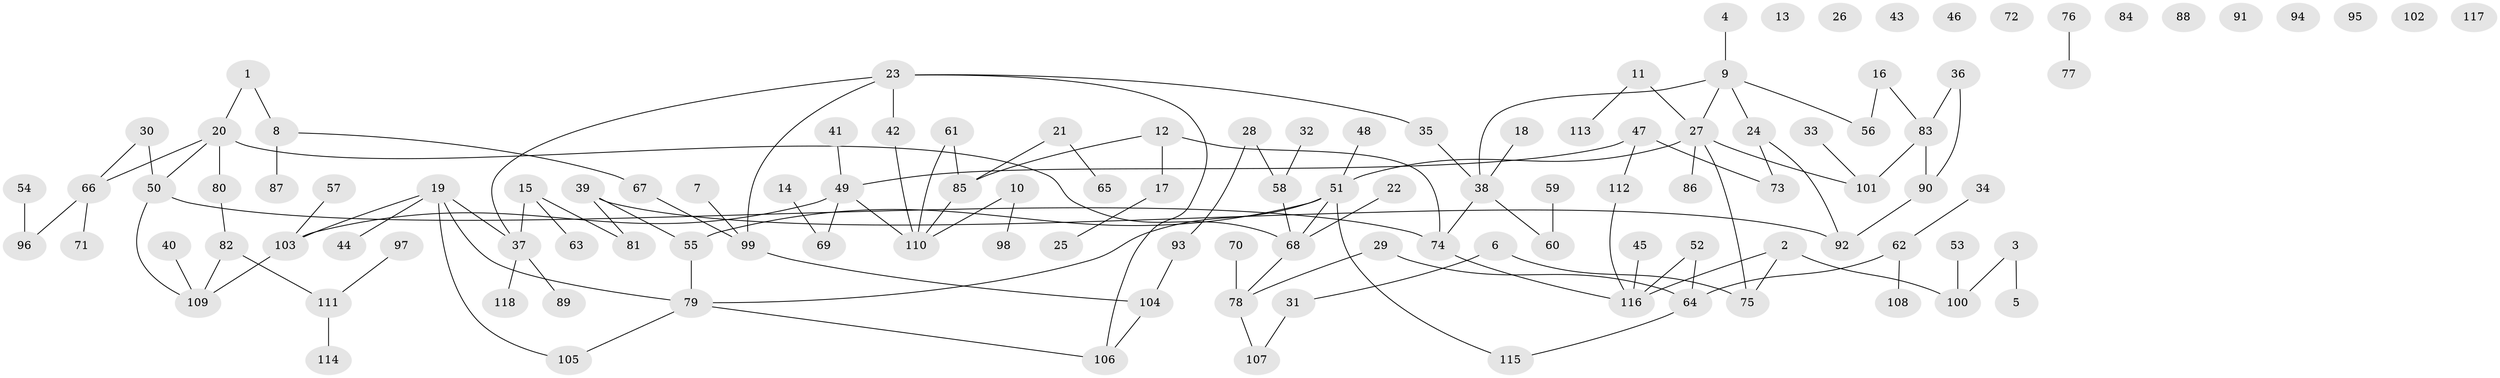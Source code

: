 // coarse degree distribution, {2: 0.2413793103448276, 3: 0.27586206896551724, 6: 0.034482758620689655, 5: 0.08620689655172414, 1: 0.22413793103448276, 4: 0.13793103448275862}
// Generated by graph-tools (version 1.1) at 2025/48/03/04/25 22:48:14]
// undirected, 118 vertices, 129 edges
graph export_dot {
  node [color=gray90,style=filled];
  1;
  2;
  3;
  4;
  5;
  6;
  7;
  8;
  9;
  10;
  11;
  12;
  13;
  14;
  15;
  16;
  17;
  18;
  19;
  20;
  21;
  22;
  23;
  24;
  25;
  26;
  27;
  28;
  29;
  30;
  31;
  32;
  33;
  34;
  35;
  36;
  37;
  38;
  39;
  40;
  41;
  42;
  43;
  44;
  45;
  46;
  47;
  48;
  49;
  50;
  51;
  52;
  53;
  54;
  55;
  56;
  57;
  58;
  59;
  60;
  61;
  62;
  63;
  64;
  65;
  66;
  67;
  68;
  69;
  70;
  71;
  72;
  73;
  74;
  75;
  76;
  77;
  78;
  79;
  80;
  81;
  82;
  83;
  84;
  85;
  86;
  87;
  88;
  89;
  90;
  91;
  92;
  93;
  94;
  95;
  96;
  97;
  98;
  99;
  100;
  101;
  102;
  103;
  104;
  105;
  106;
  107;
  108;
  109;
  110;
  111;
  112;
  113;
  114;
  115;
  116;
  117;
  118;
  1 -- 8;
  1 -- 20;
  2 -- 75;
  2 -- 100;
  2 -- 116;
  3 -- 5;
  3 -- 100;
  4 -- 9;
  6 -- 31;
  6 -- 75;
  7 -- 99;
  8 -- 67;
  8 -- 87;
  9 -- 24;
  9 -- 27;
  9 -- 38;
  9 -- 56;
  10 -- 98;
  10 -- 110;
  11 -- 27;
  11 -- 113;
  12 -- 17;
  12 -- 74;
  12 -- 85;
  14 -- 69;
  15 -- 37;
  15 -- 63;
  15 -- 81;
  16 -- 56;
  16 -- 83;
  17 -- 25;
  18 -- 38;
  19 -- 37;
  19 -- 44;
  19 -- 79;
  19 -- 103;
  19 -- 105;
  20 -- 50;
  20 -- 66;
  20 -- 68;
  20 -- 80;
  21 -- 65;
  21 -- 85;
  22 -- 68;
  23 -- 35;
  23 -- 37;
  23 -- 42;
  23 -- 99;
  23 -- 106;
  24 -- 73;
  24 -- 92;
  27 -- 51;
  27 -- 75;
  27 -- 86;
  27 -- 101;
  28 -- 58;
  28 -- 93;
  29 -- 64;
  29 -- 78;
  30 -- 50;
  30 -- 66;
  31 -- 107;
  32 -- 58;
  33 -- 101;
  34 -- 62;
  35 -- 38;
  36 -- 83;
  36 -- 90;
  37 -- 89;
  37 -- 118;
  38 -- 60;
  38 -- 74;
  39 -- 55;
  39 -- 81;
  39 -- 92;
  40 -- 109;
  41 -- 49;
  42 -- 110;
  45 -- 116;
  47 -- 49;
  47 -- 73;
  47 -- 112;
  48 -- 51;
  49 -- 69;
  49 -- 103;
  49 -- 110;
  50 -- 74;
  50 -- 109;
  51 -- 55;
  51 -- 68;
  51 -- 79;
  51 -- 115;
  52 -- 64;
  52 -- 116;
  53 -- 100;
  54 -- 96;
  55 -- 79;
  57 -- 103;
  58 -- 68;
  59 -- 60;
  61 -- 85;
  61 -- 110;
  62 -- 64;
  62 -- 108;
  64 -- 115;
  66 -- 71;
  66 -- 96;
  67 -- 99;
  68 -- 78;
  70 -- 78;
  74 -- 116;
  76 -- 77;
  78 -- 107;
  79 -- 105;
  79 -- 106;
  80 -- 82;
  82 -- 109;
  82 -- 111;
  83 -- 90;
  83 -- 101;
  85 -- 110;
  90 -- 92;
  93 -- 104;
  97 -- 111;
  99 -- 104;
  103 -- 109;
  104 -- 106;
  111 -- 114;
  112 -- 116;
}
